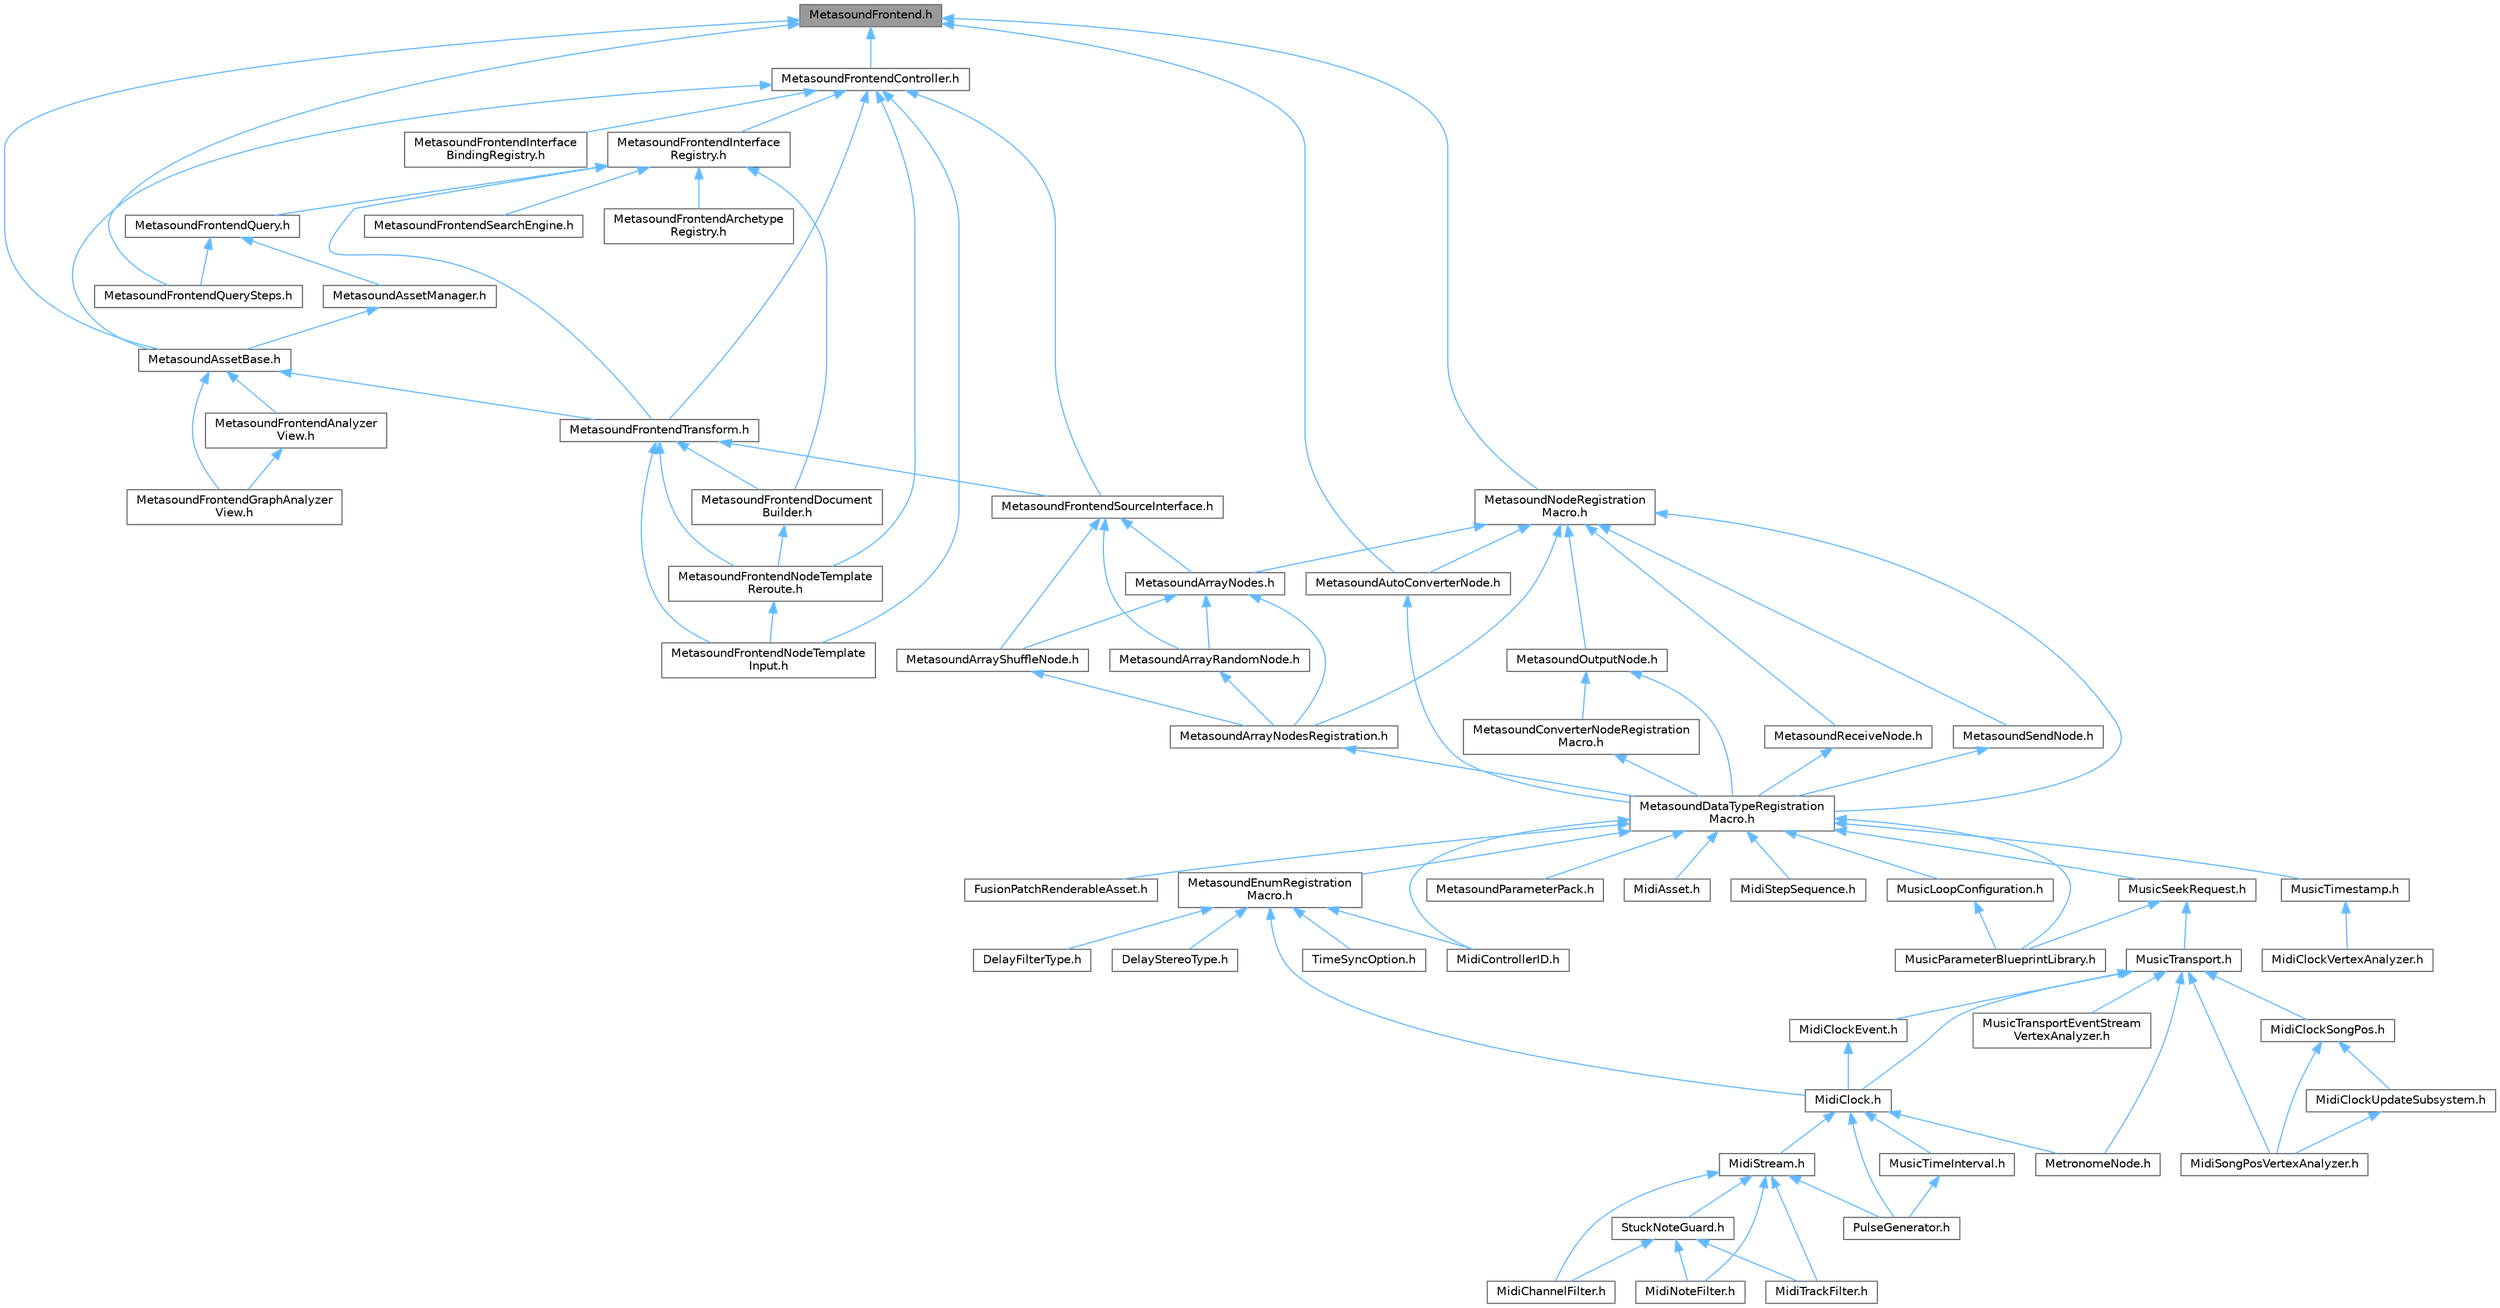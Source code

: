 digraph "MetasoundFrontend.h"
{
 // INTERACTIVE_SVG=YES
 // LATEX_PDF_SIZE
  bgcolor="transparent";
  edge [fontname=Helvetica,fontsize=10,labelfontname=Helvetica,labelfontsize=10];
  node [fontname=Helvetica,fontsize=10,shape=box,height=0.2,width=0.4];
  Node1 [id="Node000001",label="MetasoundFrontend.h",height=0.2,width=0.4,color="gray40", fillcolor="grey60", style="filled", fontcolor="black",tooltip=" "];
  Node1 -> Node2 [id="edge1_Node000001_Node000002",dir="back",color="steelblue1",style="solid",tooltip=" "];
  Node2 [id="Node000002",label="MetasoundAssetBase.h",height=0.2,width=0.4,color="grey40", fillcolor="white", style="filled",URL="$d5/d81/MetasoundAssetBase_8h.html",tooltip=" "];
  Node2 -> Node3 [id="edge2_Node000002_Node000003",dir="back",color="steelblue1",style="solid",tooltip=" "];
  Node3 [id="Node000003",label="MetasoundFrontendAnalyzer\lView.h",height=0.2,width=0.4,color="grey40", fillcolor="white", style="filled",URL="$d0/d5e/MetasoundFrontendAnalyzerView_8h.html",tooltip=" "];
  Node3 -> Node4 [id="edge3_Node000003_Node000004",dir="back",color="steelblue1",style="solid",tooltip=" "];
  Node4 [id="Node000004",label="MetasoundFrontendGraphAnalyzer\lView.h",height=0.2,width=0.4,color="grey40", fillcolor="white", style="filled",URL="$d6/dd1/MetasoundFrontendGraphAnalyzerView_8h.html",tooltip=" "];
  Node2 -> Node4 [id="edge4_Node000002_Node000004",dir="back",color="steelblue1",style="solid",tooltip=" "];
  Node2 -> Node5 [id="edge5_Node000002_Node000005",dir="back",color="steelblue1",style="solid",tooltip=" "];
  Node5 [id="Node000005",label="MetasoundFrontendTransform.h",height=0.2,width=0.4,color="grey40", fillcolor="white", style="filled",URL="$dc/d48/MetasoundFrontendTransform_8h.html",tooltip=" "];
  Node5 -> Node6 [id="edge6_Node000005_Node000006",dir="back",color="steelblue1",style="solid",tooltip=" "];
  Node6 [id="Node000006",label="MetasoundFrontendDocument\lBuilder.h",height=0.2,width=0.4,color="grey40", fillcolor="white", style="filled",URL="$da/dfa/MetasoundFrontendDocumentBuilder_8h.html",tooltip=" "];
  Node6 -> Node7 [id="edge7_Node000006_Node000007",dir="back",color="steelblue1",style="solid",tooltip=" "];
  Node7 [id="Node000007",label="MetasoundFrontendNodeTemplate\lReroute.h",height=0.2,width=0.4,color="grey40", fillcolor="white", style="filled",URL="$d7/d33/MetasoundFrontendNodeTemplateReroute_8h.html",tooltip=" "];
  Node7 -> Node8 [id="edge8_Node000007_Node000008",dir="back",color="steelblue1",style="solid",tooltip=" "];
  Node8 [id="Node000008",label="MetasoundFrontendNodeTemplate\lInput.h",height=0.2,width=0.4,color="grey40", fillcolor="white", style="filled",URL="$d6/d69/MetasoundFrontendNodeTemplateInput_8h.html",tooltip=" "];
  Node5 -> Node8 [id="edge9_Node000005_Node000008",dir="back",color="steelblue1",style="solid",tooltip=" "];
  Node5 -> Node7 [id="edge10_Node000005_Node000007",dir="back",color="steelblue1",style="solid",tooltip=" "];
  Node5 -> Node9 [id="edge11_Node000005_Node000009",dir="back",color="steelblue1",style="solid",tooltip=" "];
  Node9 [id="Node000009",label="MetasoundFrontendSourceInterface.h",height=0.2,width=0.4,color="grey40", fillcolor="white", style="filled",URL="$de/db5/MetasoundFrontendSourceInterface_8h.html",tooltip=" "];
  Node9 -> Node10 [id="edge12_Node000009_Node000010",dir="back",color="steelblue1",style="solid",tooltip=" "];
  Node10 [id="Node000010",label="MetasoundArrayNodes.h",height=0.2,width=0.4,color="grey40", fillcolor="white", style="filled",URL="$de/d05/MetasoundArrayNodes_8h.html",tooltip=" "];
  Node10 -> Node11 [id="edge13_Node000010_Node000011",dir="back",color="steelblue1",style="solid",tooltip=" "];
  Node11 [id="Node000011",label="MetasoundArrayNodesRegistration.h",height=0.2,width=0.4,color="grey40", fillcolor="white", style="filled",URL="$d2/d35/MetasoundArrayNodesRegistration_8h.html",tooltip=" "];
  Node11 -> Node12 [id="edge14_Node000011_Node000012",dir="back",color="steelblue1",style="solid",tooltip=" "];
  Node12 [id="Node000012",label="MetasoundDataTypeRegistration\lMacro.h",height=0.2,width=0.4,color="grey40", fillcolor="white", style="filled",URL="$d1/d2b/MetasoundDataTypeRegistrationMacro_8h.html",tooltip=" "];
  Node12 -> Node13 [id="edge15_Node000012_Node000013",dir="back",color="steelblue1",style="solid",tooltip=" "];
  Node13 [id="Node000013",label="FusionPatchRenderableAsset.h",height=0.2,width=0.4,color="grey40", fillcolor="white", style="filled",URL="$d0/dd5/FusionPatchRenderableAsset_8h.html",tooltip=" "];
  Node12 -> Node14 [id="edge16_Node000012_Node000014",dir="back",color="steelblue1",style="solid",tooltip=" "];
  Node14 [id="Node000014",label="MetasoundEnumRegistration\lMacro.h",height=0.2,width=0.4,color="grey40", fillcolor="white", style="filled",URL="$dd/da6/MetasoundEnumRegistrationMacro_8h.html",tooltip=" "];
  Node14 -> Node15 [id="edge17_Node000014_Node000015",dir="back",color="steelblue1",style="solid",tooltip=" "];
  Node15 [id="Node000015",label="DelayFilterType.h",height=0.2,width=0.4,color="grey40", fillcolor="white", style="filled",URL="$da/d13/DelayFilterType_8h.html",tooltip=" "];
  Node14 -> Node16 [id="edge18_Node000014_Node000016",dir="back",color="steelblue1",style="solid",tooltip=" "];
  Node16 [id="Node000016",label="DelayStereoType.h",height=0.2,width=0.4,color="grey40", fillcolor="white", style="filled",URL="$d4/db3/DelayStereoType_8h.html",tooltip=" "];
  Node14 -> Node17 [id="edge19_Node000014_Node000017",dir="back",color="steelblue1",style="solid",tooltip=" "];
  Node17 [id="Node000017",label="MidiClock.h",height=0.2,width=0.4,color="grey40", fillcolor="white", style="filled",URL="$df/d88/MidiClock_8h.html",tooltip=" "];
  Node17 -> Node18 [id="edge20_Node000017_Node000018",dir="back",color="steelblue1",style="solid",tooltip=" "];
  Node18 [id="Node000018",label="MetronomeNode.h",height=0.2,width=0.4,color="grey40", fillcolor="white", style="filled",URL="$d9/daa/MetronomeNode_8h.html",tooltip=" "];
  Node17 -> Node19 [id="edge21_Node000017_Node000019",dir="back",color="steelblue1",style="solid",tooltip=" "];
  Node19 [id="Node000019",label="MidiStream.h",height=0.2,width=0.4,color="grey40", fillcolor="white", style="filled",URL="$d8/ded/MidiStream_8h.html",tooltip=" "];
  Node19 -> Node20 [id="edge22_Node000019_Node000020",dir="back",color="steelblue1",style="solid",tooltip=" "];
  Node20 [id="Node000020",label="MidiChannelFilter.h",height=0.2,width=0.4,color="grey40", fillcolor="white", style="filled",URL="$d3/dab/MidiChannelFilter_8h.html",tooltip=" "];
  Node19 -> Node21 [id="edge23_Node000019_Node000021",dir="back",color="steelblue1",style="solid",tooltip=" "];
  Node21 [id="Node000021",label="MidiNoteFilter.h",height=0.2,width=0.4,color="grey40", fillcolor="white", style="filled",URL="$d4/d05/MidiNoteFilter_8h.html",tooltip=" "];
  Node19 -> Node22 [id="edge24_Node000019_Node000022",dir="back",color="steelblue1",style="solid",tooltip=" "];
  Node22 [id="Node000022",label="MidiTrackFilter.h",height=0.2,width=0.4,color="grey40", fillcolor="white", style="filled",URL="$d0/d2f/MidiTrackFilter_8h.html",tooltip=" "];
  Node19 -> Node23 [id="edge25_Node000019_Node000023",dir="back",color="steelblue1",style="solid",tooltip=" "];
  Node23 [id="Node000023",label="PulseGenerator.h",height=0.2,width=0.4,color="grey40", fillcolor="white", style="filled",URL="$da/db3/PulseGenerator_8h.html",tooltip=" "];
  Node19 -> Node24 [id="edge26_Node000019_Node000024",dir="back",color="steelblue1",style="solid",tooltip=" "];
  Node24 [id="Node000024",label="StuckNoteGuard.h",height=0.2,width=0.4,color="grey40", fillcolor="white", style="filled",URL="$df/dcf/StuckNoteGuard_8h.html",tooltip=" "];
  Node24 -> Node20 [id="edge27_Node000024_Node000020",dir="back",color="steelblue1",style="solid",tooltip=" "];
  Node24 -> Node21 [id="edge28_Node000024_Node000021",dir="back",color="steelblue1",style="solid",tooltip=" "];
  Node24 -> Node22 [id="edge29_Node000024_Node000022",dir="back",color="steelblue1",style="solid",tooltip=" "];
  Node17 -> Node25 [id="edge30_Node000017_Node000025",dir="back",color="steelblue1",style="solid",tooltip=" "];
  Node25 [id="Node000025",label="MusicTimeInterval.h",height=0.2,width=0.4,color="grey40", fillcolor="white", style="filled",URL="$dc/da7/MusicTimeInterval_8h.html",tooltip=" "];
  Node25 -> Node23 [id="edge31_Node000025_Node000023",dir="back",color="steelblue1",style="solid",tooltip=" "];
  Node17 -> Node23 [id="edge32_Node000017_Node000023",dir="back",color="steelblue1",style="solid",tooltip=" "];
  Node14 -> Node26 [id="edge33_Node000014_Node000026",dir="back",color="steelblue1",style="solid",tooltip=" "];
  Node26 [id="Node000026",label="MidiControllerID.h",height=0.2,width=0.4,color="grey40", fillcolor="white", style="filled",URL="$d0/d53/MidiControllerID_8h.html",tooltip=" "];
  Node14 -> Node27 [id="edge34_Node000014_Node000027",dir="back",color="steelblue1",style="solid",tooltip=" "];
  Node27 [id="Node000027",label="TimeSyncOption.h",height=0.2,width=0.4,color="grey40", fillcolor="white", style="filled",URL="$d4/dc5/HarmonixMetasound_2Public_2HarmonixMetasound_2DataTypes_2TimeSyncOption_8h.html",tooltip=" "];
  Node12 -> Node28 [id="edge35_Node000012_Node000028",dir="back",color="steelblue1",style="solid",tooltip=" "];
  Node28 [id="Node000028",label="MetasoundParameterPack.h",height=0.2,width=0.4,color="grey40", fillcolor="white", style="filled",URL="$d8/d84/MetasoundParameterPack_8h.html",tooltip=" "];
  Node12 -> Node29 [id="edge36_Node000012_Node000029",dir="back",color="steelblue1",style="solid",tooltip=" "];
  Node29 [id="Node000029",label="MidiAsset.h",height=0.2,width=0.4,color="grey40", fillcolor="white", style="filled",URL="$da/d6b/MidiAsset_8h.html",tooltip=" "];
  Node12 -> Node26 [id="edge37_Node000012_Node000026",dir="back",color="steelblue1",style="solid",tooltip=" "];
  Node12 -> Node30 [id="edge38_Node000012_Node000030",dir="back",color="steelblue1",style="solid",tooltip=" "];
  Node30 [id="Node000030",label="MidiStepSequence.h",height=0.2,width=0.4,color="grey40", fillcolor="white", style="filled",URL="$de/dbc/MidiStepSequence_8h.html",tooltip=" "];
  Node12 -> Node31 [id="edge39_Node000012_Node000031",dir="back",color="steelblue1",style="solid",tooltip=" "];
  Node31 [id="Node000031",label="MusicLoopConfiguration.h",height=0.2,width=0.4,color="grey40", fillcolor="white", style="filled",URL="$de/d33/MusicLoopConfiguration_8h.html",tooltip=" "];
  Node31 -> Node32 [id="edge40_Node000031_Node000032",dir="back",color="steelblue1",style="solid",tooltip=" "];
  Node32 [id="Node000032",label="MusicParameterBlueprintLibrary.h",height=0.2,width=0.4,color="grey40", fillcolor="white", style="filled",URL="$d0/d2e/MusicParameterBlueprintLibrary_8h.html",tooltip=" "];
  Node12 -> Node32 [id="edge41_Node000012_Node000032",dir="back",color="steelblue1",style="solid",tooltip=" "];
  Node12 -> Node33 [id="edge42_Node000012_Node000033",dir="back",color="steelblue1",style="solid",tooltip=" "];
  Node33 [id="Node000033",label="MusicSeekRequest.h",height=0.2,width=0.4,color="grey40", fillcolor="white", style="filled",URL="$d0/d38/MusicSeekRequest_8h.html",tooltip=" "];
  Node33 -> Node32 [id="edge43_Node000033_Node000032",dir="back",color="steelblue1",style="solid",tooltip=" "];
  Node33 -> Node34 [id="edge44_Node000033_Node000034",dir="back",color="steelblue1",style="solid",tooltip=" "];
  Node34 [id="Node000034",label="MusicTransport.h",height=0.2,width=0.4,color="grey40", fillcolor="white", style="filled",URL="$d2/d3d/MusicTransport_8h.html",tooltip=" "];
  Node34 -> Node18 [id="edge45_Node000034_Node000018",dir="back",color="steelblue1",style="solid",tooltip=" "];
  Node34 -> Node17 [id="edge46_Node000034_Node000017",dir="back",color="steelblue1",style="solid",tooltip=" "];
  Node34 -> Node35 [id="edge47_Node000034_Node000035",dir="back",color="steelblue1",style="solid",tooltip=" "];
  Node35 [id="Node000035",label="MidiClockEvent.h",height=0.2,width=0.4,color="grey40", fillcolor="white", style="filled",URL="$d7/d7d/MidiClockEvent_8h.html",tooltip=" "];
  Node35 -> Node17 [id="edge48_Node000035_Node000017",dir="back",color="steelblue1",style="solid",tooltip=" "];
  Node34 -> Node36 [id="edge49_Node000034_Node000036",dir="back",color="steelblue1",style="solid",tooltip=" "];
  Node36 [id="Node000036",label="MidiClockSongPos.h",height=0.2,width=0.4,color="grey40", fillcolor="white", style="filled",URL="$d2/d72/MidiClockSongPos_8h.html",tooltip=" "];
  Node36 -> Node37 [id="edge50_Node000036_Node000037",dir="back",color="steelblue1",style="solid",tooltip=" "];
  Node37 [id="Node000037",label="MidiClockUpdateSubsystem.h",height=0.2,width=0.4,color="grey40", fillcolor="white", style="filled",URL="$dc/d52/MidiClockUpdateSubsystem_8h.html",tooltip=" "];
  Node37 -> Node38 [id="edge51_Node000037_Node000038",dir="back",color="steelblue1",style="solid",tooltip=" "];
  Node38 [id="Node000038",label="MidiSongPosVertexAnalyzer.h",height=0.2,width=0.4,color="grey40", fillcolor="white", style="filled",URL="$db/d10/MidiSongPosVertexAnalyzer_8h.html",tooltip=" "];
  Node36 -> Node38 [id="edge52_Node000036_Node000038",dir="back",color="steelblue1",style="solid",tooltip=" "];
  Node34 -> Node38 [id="edge53_Node000034_Node000038",dir="back",color="steelblue1",style="solid",tooltip=" "];
  Node34 -> Node39 [id="edge54_Node000034_Node000039",dir="back",color="steelblue1",style="solid",tooltip=" "];
  Node39 [id="Node000039",label="MusicTransportEventStream\lVertexAnalyzer.h",height=0.2,width=0.4,color="grey40", fillcolor="white", style="filled",URL="$d1/da4/MusicTransportEventStreamVertexAnalyzer_8h.html",tooltip=" "];
  Node12 -> Node40 [id="edge55_Node000012_Node000040",dir="back",color="steelblue1",style="solid",tooltip=" "];
  Node40 [id="Node000040",label="MusicTimestamp.h",height=0.2,width=0.4,color="grey40", fillcolor="white", style="filled",URL="$dc/d8f/MusicTimestamp_8h.html",tooltip=" "];
  Node40 -> Node41 [id="edge56_Node000040_Node000041",dir="back",color="steelblue1",style="solid",tooltip=" "];
  Node41 [id="Node000041",label="MidiClockVertexAnalyzer.h",height=0.2,width=0.4,color="grey40", fillcolor="white", style="filled",URL="$d5/dfa/MidiClockVertexAnalyzer_8h.html",tooltip=" "];
  Node10 -> Node42 [id="edge57_Node000010_Node000042",dir="back",color="steelblue1",style="solid",tooltip=" "];
  Node42 [id="Node000042",label="MetasoundArrayRandomNode.h",height=0.2,width=0.4,color="grey40", fillcolor="white", style="filled",URL="$d3/d94/MetasoundArrayRandomNode_8h.html",tooltip=" "];
  Node42 -> Node11 [id="edge58_Node000042_Node000011",dir="back",color="steelblue1",style="solid",tooltip=" "];
  Node10 -> Node43 [id="edge59_Node000010_Node000043",dir="back",color="steelblue1",style="solid",tooltip=" "];
  Node43 [id="Node000043",label="MetasoundArrayShuffleNode.h",height=0.2,width=0.4,color="grey40", fillcolor="white", style="filled",URL="$db/dcb/MetasoundArrayShuffleNode_8h.html",tooltip=" "];
  Node43 -> Node11 [id="edge60_Node000043_Node000011",dir="back",color="steelblue1",style="solid",tooltip=" "];
  Node9 -> Node42 [id="edge61_Node000009_Node000042",dir="back",color="steelblue1",style="solid",tooltip=" "];
  Node9 -> Node43 [id="edge62_Node000009_Node000043",dir="back",color="steelblue1",style="solid",tooltip=" "];
  Node1 -> Node44 [id="edge63_Node000001_Node000044",dir="back",color="steelblue1",style="solid",tooltip=" "];
  Node44 [id="Node000044",label="MetasoundAutoConverterNode.h",height=0.2,width=0.4,color="grey40", fillcolor="white", style="filled",URL="$de/d7e/MetasoundAutoConverterNode_8h.html",tooltip=" "];
  Node44 -> Node12 [id="edge64_Node000044_Node000012",dir="back",color="steelblue1",style="solid",tooltip=" "];
  Node1 -> Node45 [id="edge65_Node000001_Node000045",dir="back",color="steelblue1",style="solid",tooltip=" "];
  Node45 [id="Node000045",label="MetasoundFrontendController.h",height=0.2,width=0.4,color="grey40", fillcolor="white", style="filled",URL="$d0/d64/MetasoundFrontendController_8h.html",tooltip=" "];
  Node45 -> Node2 [id="edge66_Node000045_Node000002",dir="back",color="steelblue1",style="solid",tooltip=" "];
  Node45 -> Node46 [id="edge67_Node000045_Node000046",dir="back",color="steelblue1",style="solid",tooltip=" "];
  Node46 [id="Node000046",label="MetasoundFrontendInterface\lBindingRegistry.h",height=0.2,width=0.4,color="grey40", fillcolor="white", style="filled",URL="$da/de4/MetasoundFrontendInterfaceBindingRegistry_8h.html",tooltip=" "];
  Node45 -> Node47 [id="edge68_Node000045_Node000047",dir="back",color="steelblue1",style="solid",tooltip=" "];
  Node47 [id="Node000047",label="MetasoundFrontendInterface\lRegistry.h",height=0.2,width=0.4,color="grey40", fillcolor="white", style="filled",URL="$d7/d91/MetasoundFrontendInterfaceRegistry_8h.html",tooltip=" "];
  Node47 -> Node48 [id="edge69_Node000047_Node000048",dir="back",color="steelblue1",style="solid",tooltip=" "];
  Node48 [id="Node000048",label="MetasoundFrontendArchetype\lRegistry.h",height=0.2,width=0.4,color="grey40", fillcolor="white", style="filled",URL="$db/d0e/MetasoundFrontendArchetypeRegistry_8h.html",tooltip=" "];
  Node47 -> Node6 [id="edge70_Node000047_Node000006",dir="back",color="steelblue1",style="solid",tooltip=" "];
  Node47 -> Node49 [id="edge71_Node000047_Node000049",dir="back",color="steelblue1",style="solid",tooltip=" "];
  Node49 [id="Node000049",label="MetasoundFrontendQuery.h",height=0.2,width=0.4,color="grey40", fillcolor="white", style="filled",URL="$d6/dba/MetasoundFrontendQuery_8h.html",tooltip=" "];
  Node49 -> Node50 [id="edge72_Node000049_Node000050",dir="back",color="steelblue1",style="solid",tooltip=" "];
  Node50 [id="Node000050",label="MetasoundAssetManager.h",height=0.2,width=0.4,color="grey40", fillcolor="white", style="filled",URL="$dd/da3/MetasoundAssetManager_8h.html",tooltip=" "];
  Node50 -> Node2 [id="edge73_Node000050_Node000002",dir="back",color="steelblue1",style="solid",tooltip=" "];
  Node49 -> Node51 [id="edge74_Node000049_Node000051",dir="back",color="steelblue1",style="solid",tooltip=" "];
  Node51 [id="Node000051",label="MetasoundFrontendQuerySteps.h",height=0.2,width=0.4,color="grey40", fillcolor="white", style="filled",URL="$d1/d63/MetasoundFrontendQuerySteps_8h.html",tooltip=" "];
  Node47 -> Node52 [id="edge75_Node000047_Node000052",dir="back",color="steelblue1",style="solid",tooltip=" "];
  Node52 [id="Node000052",label="MetasoundFrontendSearchEngine.h",height=0.2,width=0.4,color="grey40", fillcolor="white", style="filled",URL="$d3/de8/MetasoundFrontendSearchEngine_8h.html",tooltip=" "];
  Node47 -> Node5 [id="edge76_Node000047_Node000005",dir="back",color="steelblue1",style="solid",tooltip=" "];
  Node45 -> Node8 [id="edge77_Node000045_Node000008",dir="back",color="steelblue1",style="solid",tooltip=" "];
  Node45 -> Node7 [id="edge78_Node000045_Node000007",dir="back",color="steelblue1",style="solid",tooltip=" "];
  Node45 -> Node9 [id="edge79_Node000045_Node000009",dir="back",color="steelblue1",style="solid",tooltip=" "];
  Node45 -> Node5 [id="edge80_Node000045_Node000005",dir="back",color="steelblue1",style="solid",tooltip=" "];
  Node1 -> Node51 [id="edge81_Node000001_Node000051",dir="back",color="steelblue1",style="solid",tooltip=" "];
  Node1 -> Node53 [id="edge82_Node000001_Node000053",dir="back",color="steelblue1",style="solid",tooltip=" "];
  Node53 [id="Node000053",label="MetasoundNodeRegistration\lMacro.h",height=0.2,width=0.4,color="grey40", fillcolor="white", style="filled",URL="$d3/d0b/MetasoundNodeRegistrationMacro_8h.html",tooltip=" "];
  Node53 -> Node10 [id="edge83_Node000053_Node000010",dir="back",color="steelblue1",style="solid",tooltip=" "];
  Node53 -> Node11 [id="edge84_Node000053_Node000011",dir="back",color="steelblue1",style="solid",tooltip=" "];
  Node53 -> Node44 [id="edge85_Node000053_Node000044",dir="back",color="steelblue1",style="solid",tooltip=" "];
  Node53 -> Node12 [id="edge86_Node000053_Node000012",dir="back",color="steelblue1",style="solid",tooltip=" "];
  Node53 -> Node54 [id="edge87_Node000053_Node000054",dir="back",color="steelblue1",style="solid",tooltip=" "];
  Node54 [id="Node000054",label="MetasoundOutputNode.h",height=0.2,width=0.4,color="grey40", fillcolor="white", style="filled",URL="$d5/d06/MetasoundOutputNode_8h.html",tooltip=" "];
  Node54 -> Node55 [id="edge88_Node000054_Node000055",dir="back",color="steelblue1",style="solid",tooltip=" "];
  Node55 [id="Node000055",label="MetasoundConverterNodeRegistration\lMacro.h",height=0.2,width=0.4,color="grey40", fillcolor="white", style="filled",URL="$d1/de5/MetasoundConverterNodeRegistrationMacro_8h.html",tooltip=" "];
  Node55 -> Node12 [id="edge89_Node000055_Node000012",dir="back",color="steelblue1",style="solid",tooltip=" "];
  Node54 -> Node12 [id="edge90_Node000054_Node000012",dir="back",color="steelblue1",style="solid",tooltip=" "];
  Node53 -> Node56 [id="edge91_Node000053_Node000056",dir="back",color="steelblue1",style="solid",tooltip=" "];
  Node56 [id="Node000056",label="MetasoundReceiveNode.h",height=0.2,width=0.4,color="grey40", fillcolor="white", style="filled",URL="$d3/d08/MetasoundReceiveNode_8h.html",tooltip=" "];
  Node56 -> Node12 [id="edge92_Node000056_Node000012",dir="back",color="steelblue1",style="solid",tooltip=" "];
  Node53 -> Node57 [id="edge93_Node000053_Node000057",dir="back",color="steelblue1",style="solid",tooltip=" "];
  Node57 [id="Node000057",label="MetasoundSendNode.h",height=0.2,width=0.4,color="grey40", fillcolor="white", style="filled",URL="$dc/dca/MetasoundSendNode_8h.html",tooltip=" "];
  Node57 -> Node12 [id="edge94_Node000057_Node000012",dir="back",color="steelblue1",style="solid",tooltip=" "];
}
